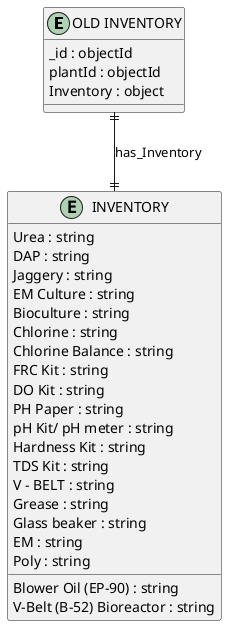 @startuml OLD_INVENTORY_Diagram

entity "OLD INVENTORY" as OLD_INVENTORY {
  _id : objectId
  plantId : objectId
  Inventory : object
}

entity "INVENTORY" as INVENTORY {
  Urea : string
  DAP : string
  Jaggery : string
  EM Culture : string
  Bioculture : string
  Chlorine : string
  Chlorine Balance : string
  FRC Kit : string
  DO Kit : string
  PH Paper : string
  pH Kit/ pH meter : string
  Hardness Kit : string
  TDS Kit : string
  Blower Oil (EP-90) : string
  V - BELT : string
  V-Belt (B-52) Bioreactor : string
  Grease : string
  Glass beaker : string
  EM : string
  Poly : string
}

' // Relationships
OLD_INVENTORY ||--|| INVENTORY : has_Inventory
@enduml